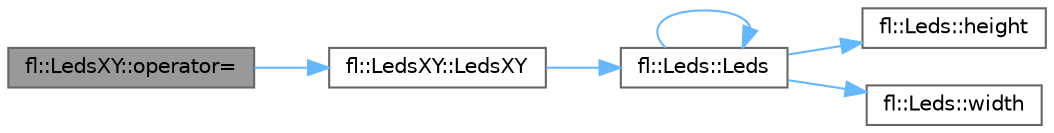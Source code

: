 digraph "fl::LedsXY::operator="
{
 // INTERACTIVE_SVG=YES
 // LATEX_PDF_SIZE
  bgcolor="transparent";
  edge [fontname=Helvetica,fontsize=10,labelfontname=Helvetica,labelfontsize=10];
  node [fontname=Helvetica,fontsize=10,shape=box,height=0.2,width=0.4];
  rankdir="LR";
  Node1 [id="Node000001",label="fl::LedsXY::operator=",height=0.2,width=0.4,color="gray40", fillcolor="grey60", style="filled", fontcolor="black",tooltip=" "];
  Node1 -> Node2 [id="edge1_Node000001_Node000002",color="steelblue1",style="solid",tooltip=" "];
  Node2 [id="Node000002",label="fl::LedsXY::LedsXY",height=0.2,width=0.4,color="grey40", fillcolor="white", style="filled",URL="$de/d43/classfl_1_1_leds_x_y_a98f1bd907fac08a8b8ac0bc32c60d55a.html#a98f1bd907fac08a8b8ac0bc32c60d55a",tooltip=" "];
  Node2 -> Node3 [id="edge2_Node000002_Node000003",color="steelblue1",style="solid",tooltip=" "];
  Node3 [id="Node000003",label="fl::Leds::Leds",height=0.2,width=0.4,color="grey40", fillcolor="white", style="filled",URL="$d9/d06/classfl_1_1_leds_a125dd5622c67afdf08cb6ada4f921277.html#a125dd5622c67afdf08cb6ada4f921277",tooltip=" "];
  Node3 -> Node3 [id="edge3_Node000003_Node000003",color="steelblue1",style="solid",tooltip=" "];
  Node3 -> Node4 [id="edge4_Node000003_Node000004",color="steelblue1",style="solid",tooltip=" "];
  Node4 [id="Node000004",label="fl::Leds::height",height=0.2,width=0.4,color="grey40", fillcolor="white", style="filled",URL="$d9/d06/classfl_1_1_leds_a2eec9b15b02ad910b22b69f9d4e3f4ab.html#a2eec9b15b02ad910b22b69f9d4e3f4ab",tooltip=" "];
  Node3 -> Node5 [id="edge5_Node000003_Node000005",color="steelblue1",style="solid",tooltip=" "];
  Node5 [id="Node000005",label="fl::Leds::width",height=0.2,width=0.4,color="grey40", fillcolor="white", style="filled",URL="$d9/d06/classfl_1_1_leds_ae18679e583e7af759bbd962cb4a1674b.html#ae18679e583e7af759bbd962cb4a1674b",tooltip=" "];
}
